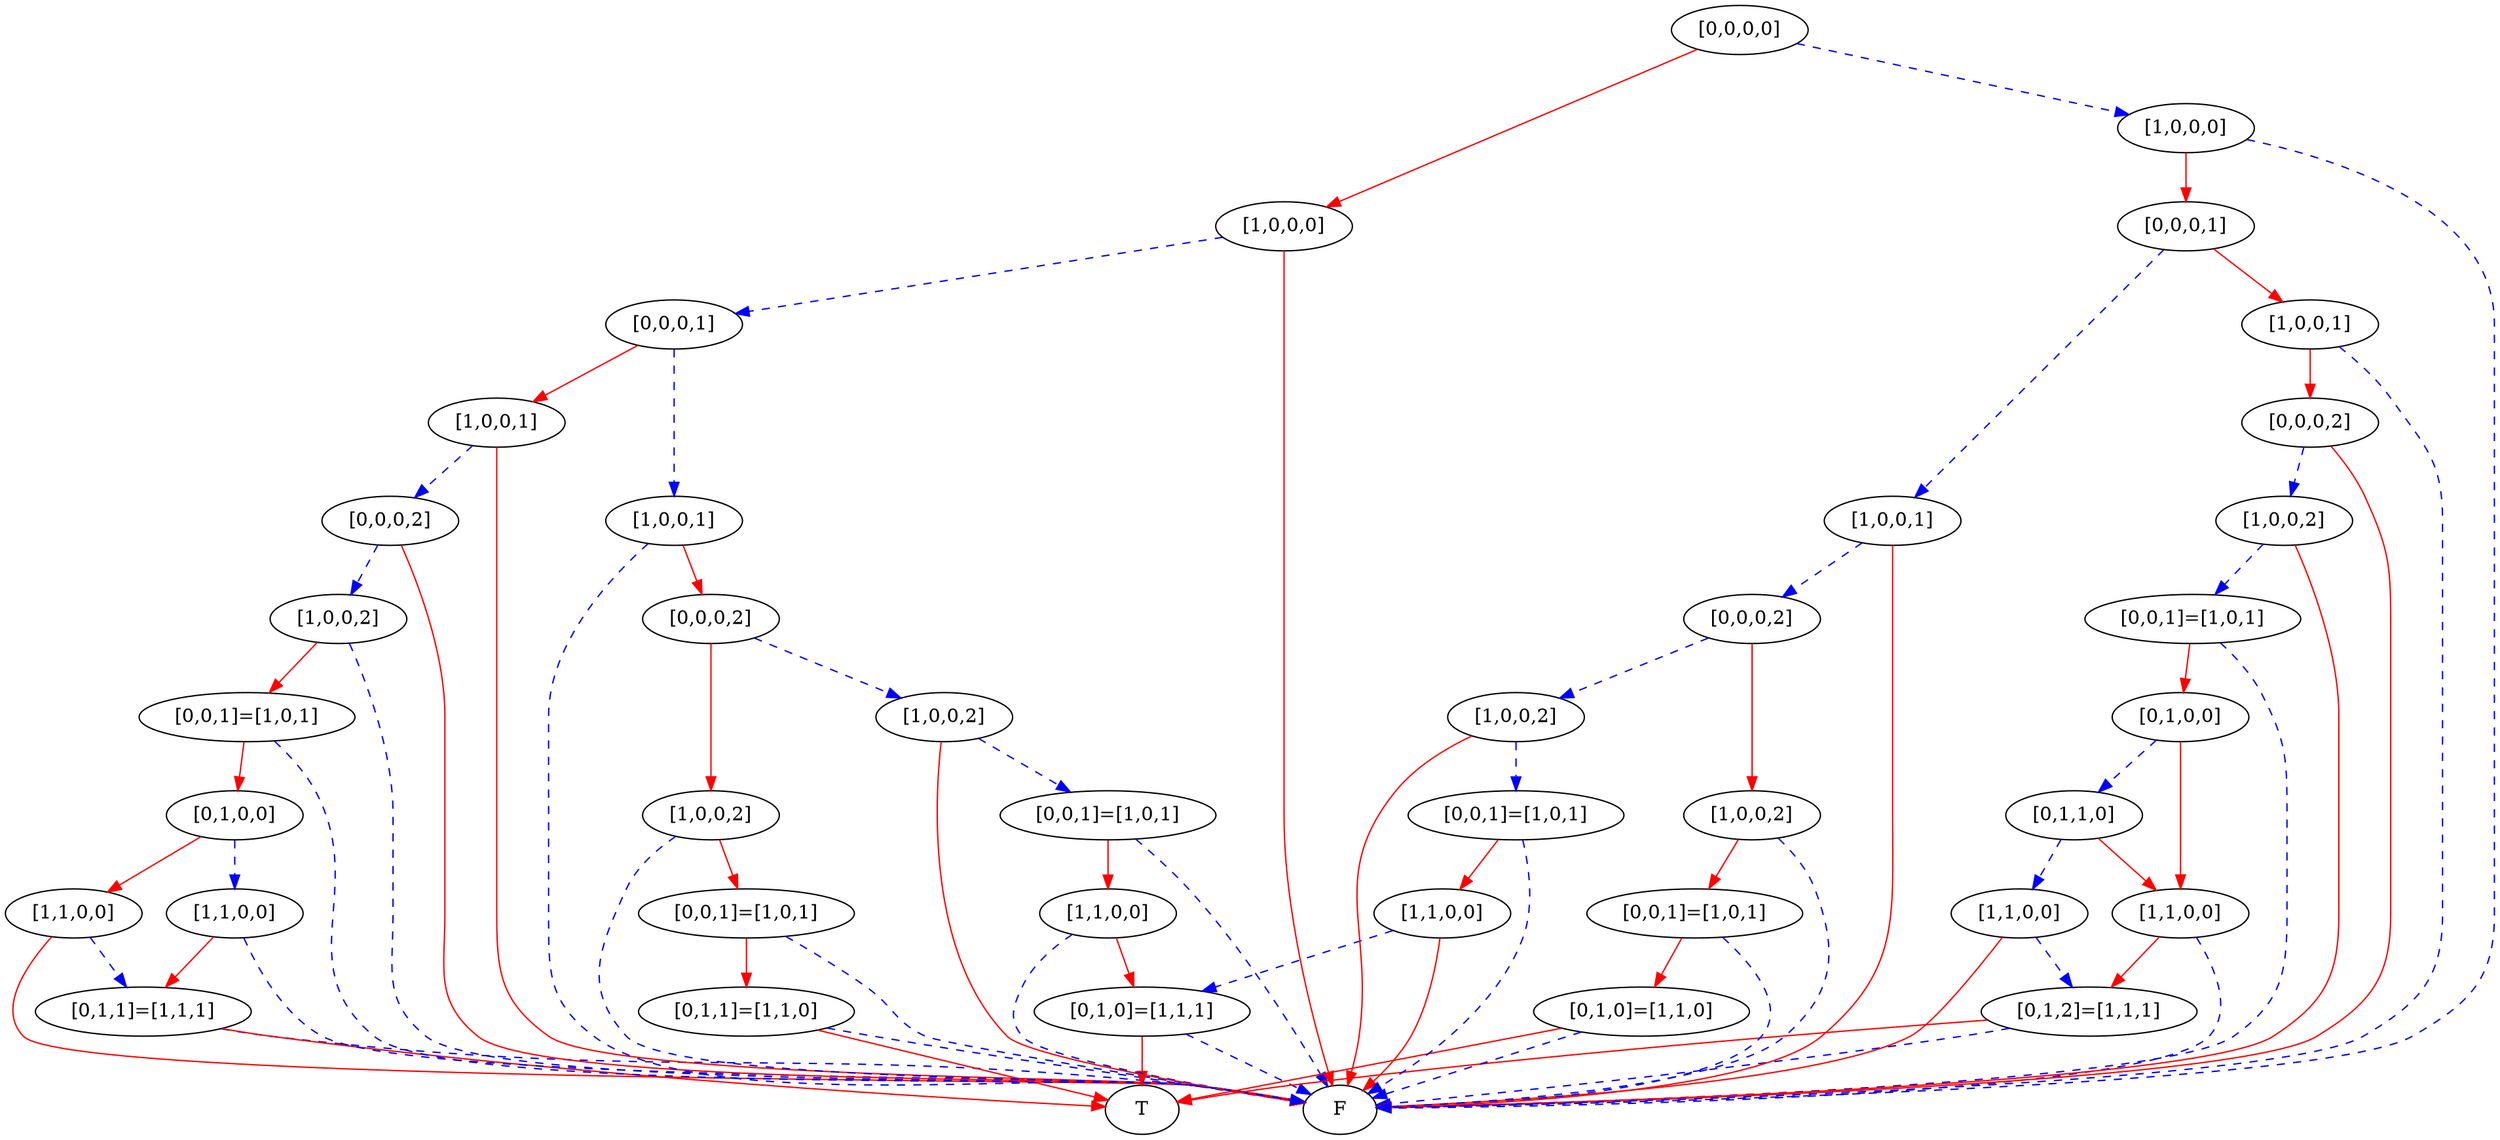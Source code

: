 digraph {
    1 [label=F];
    2 [label=T];
    3 [label="[0,1,1]=[1,1,1]"];
    4 [label="[1,1,0,0]"];
    5 [label="[1,1,0,0]"];
    6 [label="[0,1,0,0]"];
    7 [label="[0,0,1]=[1,0,1]"];
    8 [label="[1,0,0,2]"];
    9 [label="[0,0,0,2]"];
    10 [label="[1,0,0,1]"];
    11 [label="[0,1,1]=[1,1,0]"];
    12 [label="[0,0,1]=[1,0,1]"];
    13 [label="[1,0,0,2]"];
    14 [label="[0,1,0]=[1,1,1]"];
    15 [label="[1,1,0,0]"];
    16 [label="[0,0,1]=[1,0,1]"];
    17 [label="[1,0,0,2]"];
    18 [label="[0,0,0,2]"];
    19 [label="[1,0,0,1]"];
    20 [label="[0,0,0,1]"];
    21 [label="[1,0,0,0]"];
    22 [label="[0,1,2]=[1,1,1]"];
    23 [label="[1,1,0,0]"];
    24 [label="[1,1,0,0]"];
    25 [label="[0,1,1,0]"];
    26 [label="[0,1,0,0]"];
    27 [label="[0,0,1]=[1,0,1]"];
    28 [label="[1,0,0,2]"];
    29 [label="[0,0,0,2]"];
    30 [label="[1,0,0,1]"];
    31 [label="[0,1,0]=[1,1,0]"];
    32 [label="[0,0,1]=[1,0,1]"];
    33 [label="[1,0,0,2]"];
    34 [label="[1,1,0,0]"];
    35 [label="[0,0,1]=[1,0,1]"];
    36 [label="[1,0,0,2]"];
    37 [label="[0,0,0,2]"];
    38 [label="[1,0,0,1]"];
    39 [label="[0,0,0,1]"];
    40 [label="[1,0,0,0]"];
    41 [label="[0,0,0,0]"];
    3 -> 1 [style=dashed
           ,color=blue];
    3 -> 2 [color=red];
    4 -> 3 [style=dashed
           ,color=blue];
    4 -> 1 [color=red];
    5 -> 3 [color=red];
    5 -> 1 [style=dashed
           ,color=blue];
    6 -> 4 [color=red];
    6 -> 5 [style=dashed
           ,color=blue];
    7 -> 6 [color=red];
    7 -> 1 [style=dashed
           ,color=blue];
    8 -> 7 [color=red];
    8 -> 1 [style=dashed
           ,color=blue];
    9 -> 8 [style=dashed
           ,color=blue];
    9 -> 1 [color=red];
    10 -> 9 [style=dashed
            ,color=blue];
    10 -> 1 [color=red];
    11 -> 1 [style=dashed
            ,color=blue];
    11 -> 2 [color=red];
    12 -> 11 [color=red];
    12 -> 1 [style=dashed
            ,color=blue];
    13 -> 12 [color=red];
    13 -> 1 [style=dashed
            ,color=blue];
    14 -> 1 [style=dashed
            ,color=blue];
    14 -> 2 [color=red];
    15 -> 14 [color=red];
    15 -> 1 [style=dashed
            ,color=blue];
    16 -> 15 [color=red];
    16 -> 1 [style=dashed
            ,color=blue];
    17 -> 16 [style=dashed
             ,color=blue];
    17 -> 1 [color=red];
    18 -> 13 [color=red];
    18 -> 17 [style=dashed
             ,color=blue];
    19 -> 18 [color=red];
    19 -> 1 [style=dashed
            ,color=blue];
    20 -> 10 [color=red];
    20 -> 19 [style=dashed
             ,color=blue];
    21 -> 20 [style=dashed
             ,color=blue];
    21 -> 1 [color=red];
    22 -> 1 [style=dashed
            ,color=blue];
    22 -> 2 [color=red];
    23 -> 22 [color=red];
    23 -> 1 [style=dashed
            ,color=blue];
    24 -> 22 [style=dashed
             ,color=blue];
    24 -> 1 [color=red];
    25 -> 23 [color=red];
    25 -> 24 [style=dashed
             ,color=blue];
    26 -> 23 [color=red];
    26 -> 25 [style=dashed
             ,color=blue];
    27 -> 26 [color=red];
    27 -> 1 [style=dashed
            ,color=blue];
    28 -> 27 [style=dashed
             ,color=blue];
    28 -> 1 [color=red];
    29 -> 28 [style=dashed
             ,color=blue];
    29 -> 1 [color=red];
    30 -> 29 [color=red];
    30 -> 1 [style=dashed
            ,color=blue];
    31 -> 1 [style=dashed
            ,color=blue];
    31 -> 2 [color=red];
    32 -> 31 [color=red];
    32 -> 1 [style=dashed
            ,color=blue];
    33 -> 32 [color=red];
    33 -> 1 [style=dashed
            ,color=blue];
    34 -> 14 [style=dashed
             ,color=blue];
    34 -> 1 [color=red];
    35 -> 34 [color=red];
    35 -> 1 [style=dashed
            ,color=blue];
    36 -> 35 [style=dashed
             ,color=blue];
    36 -> 1 [color=red];
    37 -> 33 [color=red];
    37 -> 36 [style=dashed
             ,color=blue];
    38 -> 37 [style=dashed
             ,color=blue];
    38 -> 1 [color=red];
    39 -> 30 [color=red];
    39 -> 38 [style=dashed
             ,color=blue];
    40 -> 39 [color=red];
    40 -> 1 [style=dashed
            ,color=blue];
    41 -> 21 [color=red];
    41 -> 40 [style=dashed
             ,color=blue];
}